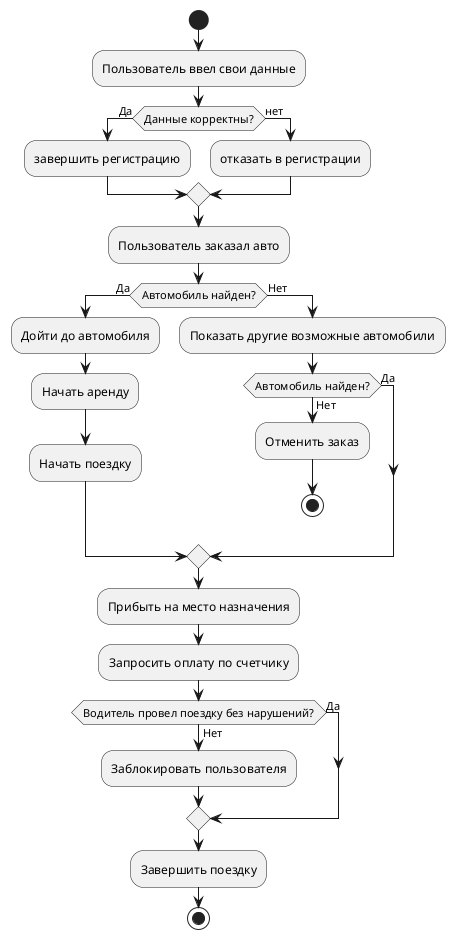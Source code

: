 @startuml

|Пользователь|

start
:Пользователь ввел свои данные;
if (Данные корректны?) then (Да)
    :завершить регистрацию;
else (нет)
    :отказать в регистрации;
endif
:Пользователь заказал авто;    
if (Автомобиль найден?) then (Да)
        :Дойти до автомобиля;
        :Начать аренду;
        :Начать поездку;
else (Нет)
    :Показать другие возможные автомобили;
    if (Автомобиль найден?) then (Да)
    else (Нет)
    :Отменить заказ;
    stop
    endif
endif
:Прибыть на место назначения;
:Запросить оплату по счетчику;
if (Водитель провел поездку без нарушений?) then (Да)
    else (Нет)
        :Заблокировать пользователя;
endif
:Завершить поездку;
stop

@enduml